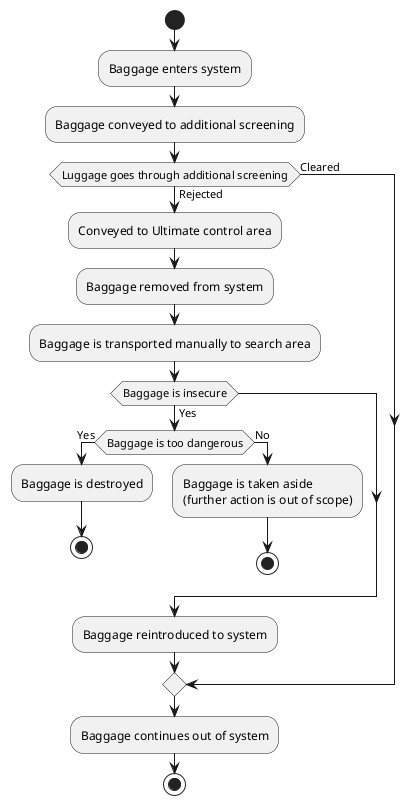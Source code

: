 @startuml
skinparam monochrome true
start
:Baggage enters system;

:Baggage conveyed to additional screening;

if (Luggage goes through additional screening) then (Rejected)
    :Conveyed to Ultimate control area;
    :Baggage removed from system;
    :Baggage is transported manually to search area;
    if (Baggage is insecure) then (Yes)
     if (Baggage is too dangerous) then (Yes)
        :Baggage is destroyed;
        stop
    else (No)
        :Baggage is taken aside\n(further action is out of scope);
        stop
    endif
  endif  
  :Baggage reintroduced to system;
  
else (Cleared)
  
endif
  :Baggage continues out of system;
stop


@enduml